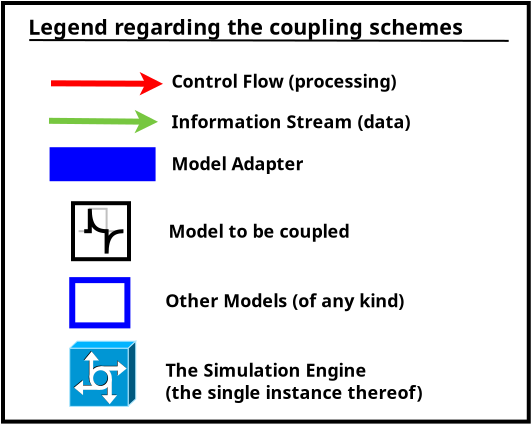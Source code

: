<?xml version="1.0" encoding="UTF-8"?>
<dia:diagram xmlns:dia="http://www.lysator.liu.se/~alla/dia/">
  <dia:layer name="Background" visible="true" active="true">
    <dia:object type="Standard - Box" version="0" id="O0">
      <dia:attribute name="obj_pos">
        <dia:point val="-2.35,15.29"/>
      </dia:attribute>
      <dia:attribute name="obj_bb">
        <dia:rectangle val="-2.45,15.19;24.038,36.32"/>
      </dia:attribute>
      <dia:attribute name="elem_corner">
        <dia:point val="-2.35,15.29"/>
      </dia:attribute>
      <dia:attribute name="elem_width">
        <dia:real val="26.288"/>
      </dia:attribute>
      <dia:attribute name="elem_height">
        <dia:real val="20.93"/>
      </dia:attribute>
      <dia:attribute name="border_width">
        <dia:real val="0.2"/>
      </dia:attribute>
      <dia:attribute name="show_background">
        <dia:boolean val="true"/>
      </dia:attribute>
    </dia:object>
    <dia:object type="Standard - Text" version="1" id="O1">
      <dia:attribute name="obj_pos">
        <dia:point val="-1.093,16.872"/>
      </dia:attribute>
      <dia:attribute name="obj_bb">
        <dia:rectangle val="-1.093,15.877;23.19,17.125"/>
      </dia:attribute>
      <dia:attribute name="text">
        <dia:composite type="text">
          <dia:attribute name="string">
            <dia:string>#Legend regarding the coupling schemes#</dia:string>
          </dia:attribute>
          <dia:attribute name="font">
            <dia:font family="sans" style="80" name="Helvetica-Bold"/>
          </dia:attribute>
          <dia:attribute name="height">
            <dia:real val="1.34"/>
          </dia:attribute>
          <dia:attribute name="pos">
            <dia:point val="-1.093,16.872"/>
          </dia:attribute>
          <dia:attribute name="color">
            <dia:color val="#000000"/>
          </dia:attribute>
          <dia:attribute name="alignment">
            <dia:enum val="0"/>
          </dia:attribute>
        </dia:composite>
      </dia:attribute>
      <dia:attribute name="valign">
        <dia:enum val="3"/>
      </dia:attribute>
    </dia:object>
    <dia:object type="Standard - Line" version="0" id="O2">
      <dia:attribute name="obj_pos">
        <dia:point val="0.05,19.305"/>
      </dia:attribute>
      <dia:attribute name="obj_bb">
        <dia:rectangle val="-0.101,18.741;5.985,19.912"/>
      </dia:attribute>
      <dia:attribute name="conn_endpoints">
        <dia:point val="0.05,19.305"/>
        <dia:point val="5.65,19.33"/>
      </dia:attribute>
      <dia:attribute name="numcp">
        <dia:int val="1"/>
      </dia:attribute>
      <dia:attribute name="line_color">
        <dia:color val="#ff0000"/>
      </dia:attribute>
      <dia:attribute name="line_width">
        <dia:real val="0.3"/>
      </dia:attribute>
      <dia:attribute name="end_arrow">
        <dia:enum val="22"/>
      </dia:attribute>
      <dia:attribute name="end_arrow_length">
        <dia:real val="0.5"/>
      </dia:attribute>
      <dia:attribute name="end_arrow_width">
        <dia:real val="0.5"/>
      </dia:attribute>
    </dia:object>
    <dia:object type="Standard - Line" version="0" id="O3">
      <dia:attribute name="obj_pos">
        <dia:point val="-0.05,21.18"/>
      </dia:attribute>
      <dia:attribute name="obj_bb">
        <dia:rectangle val="-0.201,20.637;5.735,21.808"/>
      </dia:attribute>
      <dia:attribute name="conn_endpoints">
        <dia:point val="-0.05,21.18"/>
        <dia:point val="5.4,21.23"/>
      </dia:attribute>
      <dia:attribute name="numcp">
        <dia:int val="1"/>
      </dia:attribute>
      <dia:attribute name="line_color">
        <dia:color val="#77c740"/>
      </dia:attribute>
      <dia:attribute name="line_width">
        <dia:real val="0.3"/>
      </dia:attribute>
      <dia:attribute name="end_arrow">
        <dia:enum val="22"/>
      </dia:attribute>
      <dia:attribute name="end_arrow_length">
        <dia:real val="0.5"/>
      </dia:attribute>
      <dia:attribute name="end_arrow_width">
        <dia:real val="0.5"/>
      </dia:attribute>
    </dia:object>
    <dia:object type="Standard - Text" version="1" id="O4">
      <dia:attribute name="obj_pos">
        <dia:point val="6.079,19.53"/>
      </dia:attribute>
      <dia:attribute name="obj_bb">
        <dia:rectangle val="6.079,18.698;19.107,19.742"/>
      </dia:attribute>
      <dia:attribute name="text">
        <dia:composite type="text">
          <dia:attribute name="string">
            <dia:string>#Control Flow (processing)#</dia:string>
          </dia:attribute>
          <dia:attribute name="font">
            <dia:font family="sans" style="80" name="Helvetica-Bold"/>
          </dia:attribute>
          <dia:attribute name="height">
            <dia:real val="1.121"/>
          </dia:attribute>
          <dia:attribute name="pos">
            <dia:point val="6.079,19.53"/>
          </dia:attribute>
          <dia:attribute name="color">
            <dia:color val="#000000"/>
          </dia:attribute>
          <dia:attribute name="alignment">
            <dia:enum val="0"/>
          </dia:attribute>
        </dia:composite>
      </dia:attribute>
      <dia:attribute name="valign">
        <dia:enum val="3"/>
      </dia:attribute>
    </dia:object>
    <dia:object type="Standard - Text" version="1" id="O5">
      <dia:attribute name="obj_pos">
        <dia:point val="6.075,21.552"/>
      </dia:attribute>
      <dia:attribute name="obj_bb">
        <dia:rectangle val="6.075,20.72;19.43,21.765"/>
      </dia:attribute>
      <dia:attribute name="text">
        <dia:composite type="text">
          <dia:attribute name="string">
            <dia:string>#Information Stream (data)#</dia:string>
          </dia:attribute>
          <dia:attribute name="font">
            <dia:font family="sans" style="80" name="Helvetica-Bold"/>
          </dia:attribute>
          <dia:attribute name="height">
            <dia:real val="1.121"/>
          </dia:attribute>
          <dia:attribute name="pos">
            <dia:point val="6.075,21.552"/>
          </dia:attribute>
          <dia:attribute name="color">
            <dia:color val="#000000"/>
          </dia:attribute>
          <dia:attribute name="alignment">
            <dia:enum val="0"/>
          </dia:attribute>
        </dia:composite>
      </dia:attribute>
      <dia:attribute name="valign">
        <dia:enum val="3"/>
      </dia:attribute>
    </dia:object>
    <dia:object type="Standard - Box" version="0" id="O6">
      <dia:attribute name="obj_pos">
        <dia:point val="0.029,22.551"/>
      </dia:attribute>
      <dia:attribute name="obj_bb">
        <dia:rectangle val="-0.021,22.501;5.279,24.201"/>
      </dia:attribute>
      <dia:attribute name="elem_corner">
        <dia:point val="0.029,22.551"/>
      </dia:attribute>
      <dia:attribute name="elem_width">
        <dia:real val="5.2"/>
      </dia:attribute>
      <dia:attribute name="elem_height">
        <dia:real val="1.6"/>
      </dia:attribute>
      <dia:attribute name="border_width">
        <dia:real val="0.1"/>
      </dia:attribute>
      <dia:attribute name="border_color">
        <dia:color val="#0000ff"/>
      </dia:attribute>
      <dia:attribute name="inner_color">
        <dia:color val="#0000ff"/>
      </dia:attribute>
      <dia:attribute name="show_background">
        <dia:boolean val="true"/>
      </dia:attribute>
    </dia:object>
    <dia:object type="Standard - Text" version="1" id="O7">
      <dia:attribute name="obj_pos">
        <dia:point val="6.075,23.652"/>
      </dia:attribute>
      <dia:attribute name="obj_bb">
        <dia:rectangle val="6.075,22.82;13.52,23.865"/>
      </dia:attribute>
      <dia:attribute name="text">
        <dia:composite type="text">
          <dia:attribute name="string">
            <dia:string>#Model Adapter#</dia:string>
          </dia:attribute>
          <dia:attribute name="font">
            <dia:font family="sans" style="80" name="Helvetica-Bold"/>
          </dia:attribute>
          <dia:attribute name="height">
            <dia:real val="1.121"/>
          </dia:attribute>
          <dia:attribute name="pos">
            <dia:point val="6.075,23.652"/>
          </dia:attribute>
          <dia:attribute name="color">
            <dia:color val="#000000"/>
          </dia:attribute>
          <dia:attribute name="alignment">
            <dia:enum val="0"/>
          </dia:attribute>
        </dia:composite>
      </dia:attribute>
      <dia:attribute name="valign">
        <dia:enum val="3"/>
      </dia:attribute>
    </dia:object>
    <dia:object type="Cybernetics - hpf" version="1" id="O8">
      <dia:attribute name="obj_pos">
        <dia:point val="1.15,25.3"/>
      </dia:attribute>
      <dia:attribute name="obj_bb">
        <dia:rectangle val="1.05,25.2;4.05,28.2"/>
      </dia:attribute>
      <dia:attribute name="meta">
        <dia:composite type="dict"/>
      </dia:attribute>
      <dia:attribute name="elem_corner">
        <dia:point val="1.15,25.3"/>
      </dia:attribute>
      <dia:attribute name="elem_width">
        <dia:real val="2.8"/>
      </dia:attribute>
      <dia:attribute name="elem_height">
        <dia:real val="2.8"/>
      </dia:attribute>
      <dia:attribute name="line_width">
        <dia:real val="0.2"/>
      </dia:attribute>
      <dia:attribute name="line_colour">
        <dia:color val="#000000"/>
      </dia:attribute>
      <dia:attribute name="fill_colour">
        <dia:color val="#ffffff"/>
      </dia:attribute>
      <dia:attribute name="show_background">
        <dia:boolean val="true"/>
      </dia:attribute>
      <dia:attribute name="line_style">
        <dia:enum val="0"/>
        <dia:real val="1"/>
      </dia:attribute>
      <dia:attribute name="flip_horizontal">
        <dia:boolean val="false"/>
      </dia:attribute>
      <dia:attribute name="flip_vertical">
        <dia:boolean val="false"/>
      </dia:attribute>
      <dia:attribute name="subscale">
        <dia:real val="1"/>
      </dia:attribute>
    </dia:object>
    <dia:object type="Standard - Text" version="1" id="O9">
      <dia:attribute name="obj_pos">
        <dia:point val="5.925,27.023"/>
      </dia:attribute>
      <dia:attribute name="obj_bb">
        <dia:rectangle val="5.925,26.19;16.218,27.235"/>
      </dia:attribute>
      <dia:attribute name="text">
        <dia:composite type="text">
          <dia:attribute name="string">
            <dia:string>#Model to be coupled#</dia:string>
          </dia:attribute>
          <dia:attribute name="font">
            <dia:font family="sans" style="80" name="Helvetica-Bold"/>
          </dia:attribute>
          <dia:attribute name="height">
            <dia:real val="1.121"/>
          </dia:attribute>
          <dia:attribute name="pos">
            <dia:point val="5.925,27.023"/>
          </dia:attribute>
          <dia:attribute name="color">
            <dia:color val="#000000"/>
          </dia:attribute>
          <dia:attribute name="alignment">
            <dia:enum val="0"/>
          </dia:attribute>
        </dia:composite>
      </dia:attribute>
      <dia:attribute name="valign">
        <dia:enum val="3"/>
      </dia:attribute>
    </dia:object>
    <dia:object type="Standard - Box" version="0" id="O10">
      <dia:attribute name="obj_pos">
        <dia:point val="1.112,29.146"/>
      </dia:attribute>
      <dia:attribute name="obj_bb">
        <dia:rectangle val="0.962,28.996;4.019,31.558"/>
      </dia:attribute>
      <dia:attribute name="elem_corner">
        <dia:point val="1.112,29.146"/>
      </dia:attribute>
      <dia:attribute name="elem_width">
        <dia:real val="2.758"/>
      </dia:attribute>
      <dia:attribute name="elem_height">
        <dia:real val="2.263"/>
      </dia:attribute>
      <dia:attribute name="border_width">
        <dia:real val="0.3"/>
      </dia:attribute>
      <dia:attribute name="border_color">
        <dia:color val="#0000ff"/>
      </dia:attribute>
      <dia:attribute name="show_background">
        <dia:boolean val="true"/>
      </dia:attribute>
    </dia:object>
    <dia:object type="Standard - Text" version="1" id="O11">
      <dia:attribute name="obj_pos">
        <dia:point val="5.764,30.502"/>
      </dia:attribute>
      <dia:attribute name="obj_bb">
        <dia:rectangle val="5.764,29.669;19.345,30.714"/>
      </dia:attribute>
      <dia:attribute name="text">
        <dia:composite type="text">
          <dia:attribute name="string">
            <dia:string>#Other Models (of any kind)#</dia:string>
          </dia:attribute>
          <dia:attribute name="font">
            <dia:font family="sans" style="80" name="Helvetica-Bold"/>
          </dia:attribute>
          <dia:attribute name="height">
            <dia:real val="1.121"/>
          </dia:attribute>
          <dia:attribute name="pos">
            <dia:point val="5.764,30.502"/>
          </dia:attribute>
          <dia:attribute name="color">
            <dia:color val="#000000"/>
          </dia:attribute>
          <dia:attribute name="alignment">
            <dia:enum val="0"/>
          </dia:attribute>
        </dia:composite>
      </dia:attribute>
      <dia:attribute name="valign">
        <dia:enum val="3"/>
      </dia:attribute>
    </dia:object>
    <dia:object type="Cisco - Access server" version="1" id="O12">
      <dia:attribute name="obj_pos">
        <dia:point val="0.987,32.2"/>
      </dia:attribute>
      <dia:attribute name="obj_bb">
        <dia:rectangle val="0.985,32.198;4.291,35.476"/>
      </dia:attribute>
      <dia:attribute name="meta">
        <dia:composite type="dict"/>
      </dia:attribute>
      <dia:attribute name="elem_corner">
        <dia:point val="0.987,32.2"/>
      </dia:attribute>
      <dia:attribute name="elem_width">
        <dia:real val="3.301"/>
      </dia:attribute>
      <dia:attribute name="elem_height">
        <dia:real val="3.26"/>
      </dia:attribute>
      <dia:attribute name="line_width">
        <dia:real val="0.2"/>
      </dia:attribute>
      <dia:attribute name="line_colour">
        <dia:color val="#000000"/>
      </dia:attribute>
      <dia:attribute name="fill_colour">
        <dia:color val="#ffffff"/>
      </dia:attribute>
      <dia:attribute name="show_background">
        <dia:boolean val="true"/>
      </dia:attribute>
      <dia:attribute name="line_style">
        <dia:enum val="0"/>
        <dia:real val="1"/>
      </dia:attribute>
      <dia:attribute name="flip_horizontal">
        <dia:boolean val="false"/>
      </dia:attribute>
      <dia:attribute name="flip_vertical">
        <dia:boolean val="false"/>
      </dia:attribute>
      <dia:attribute name="subscale">
        <dia:real val="1"/>
      </dia:attribute>
    </dia:object>
    <dia:object type="Standard - Text" version="1" id="O13">
      <dia:attribute name="obj_pos">
        <dia:point val="5.775,33.972"/>
      </dia:attribute>
      <dia:attribute name="obj_bb">
        <dia:rectangle val="5.775,33.14;20.282,35.306"/>
      </dia:attribute>
      <dia:attribute name="text">
        <dia:composite type="text">
          <dia:attribute name="string">
            <dia:string>#The Simulation Engine
(the single instance thereof)#</dia:string>
          </dia:attribute>
          <dia:attribute name="font">
            <dia:font family="sans" style="80" name="Helvetica-Bold"/>
          </dia:attribute>
          <dia:attribute name="height">
            <dia:real val="1.121"/>
          </dia:attribute>
          <dia:attribute name="pos">
            <dia:point val="5.775,33.972"/>
          </dia:attribute>
          <dia:attribute name="color">
            <dia:color val="#000000"/>
          </dia:attribute>
          <dia:attribute name="alignment">
            <dia:enum val="0"/>
          </dia:attribute>
        </dia:composite>
      </dia:attribute>
      <dia:attribute name="valign">
        <dia:enum val="3"/>
      </dia:attribute>
    </dia:object>
    <dia:object type="Standard - Line" version="0" id="O14">
      <dia:attribute name="obj_pos">
        <dia:point val="-1.038,17.144"/>
      </dia:attribute>
      <dia:attribute name="obj_bb">
        <dia:rectangle val="-1.088,17.094;22.985,17.232"/>
      </dia:attribute>
      <dia:attribute name="conn_endpoints">
        <dia:point val="-1.038,17.144"/>
        <dia:point val="22.935,17.182"/>
      </dia:attribute>
      <dia:attribute name="numcp">
        <dia:int val="1"/>
      </dia:attribute>
      <dia:attribute name="line_width">
        <dia:real val="0.1"/>
      </dia:attribute>
    </dia:object>
  </dia:layer>
</dia:diagram>
